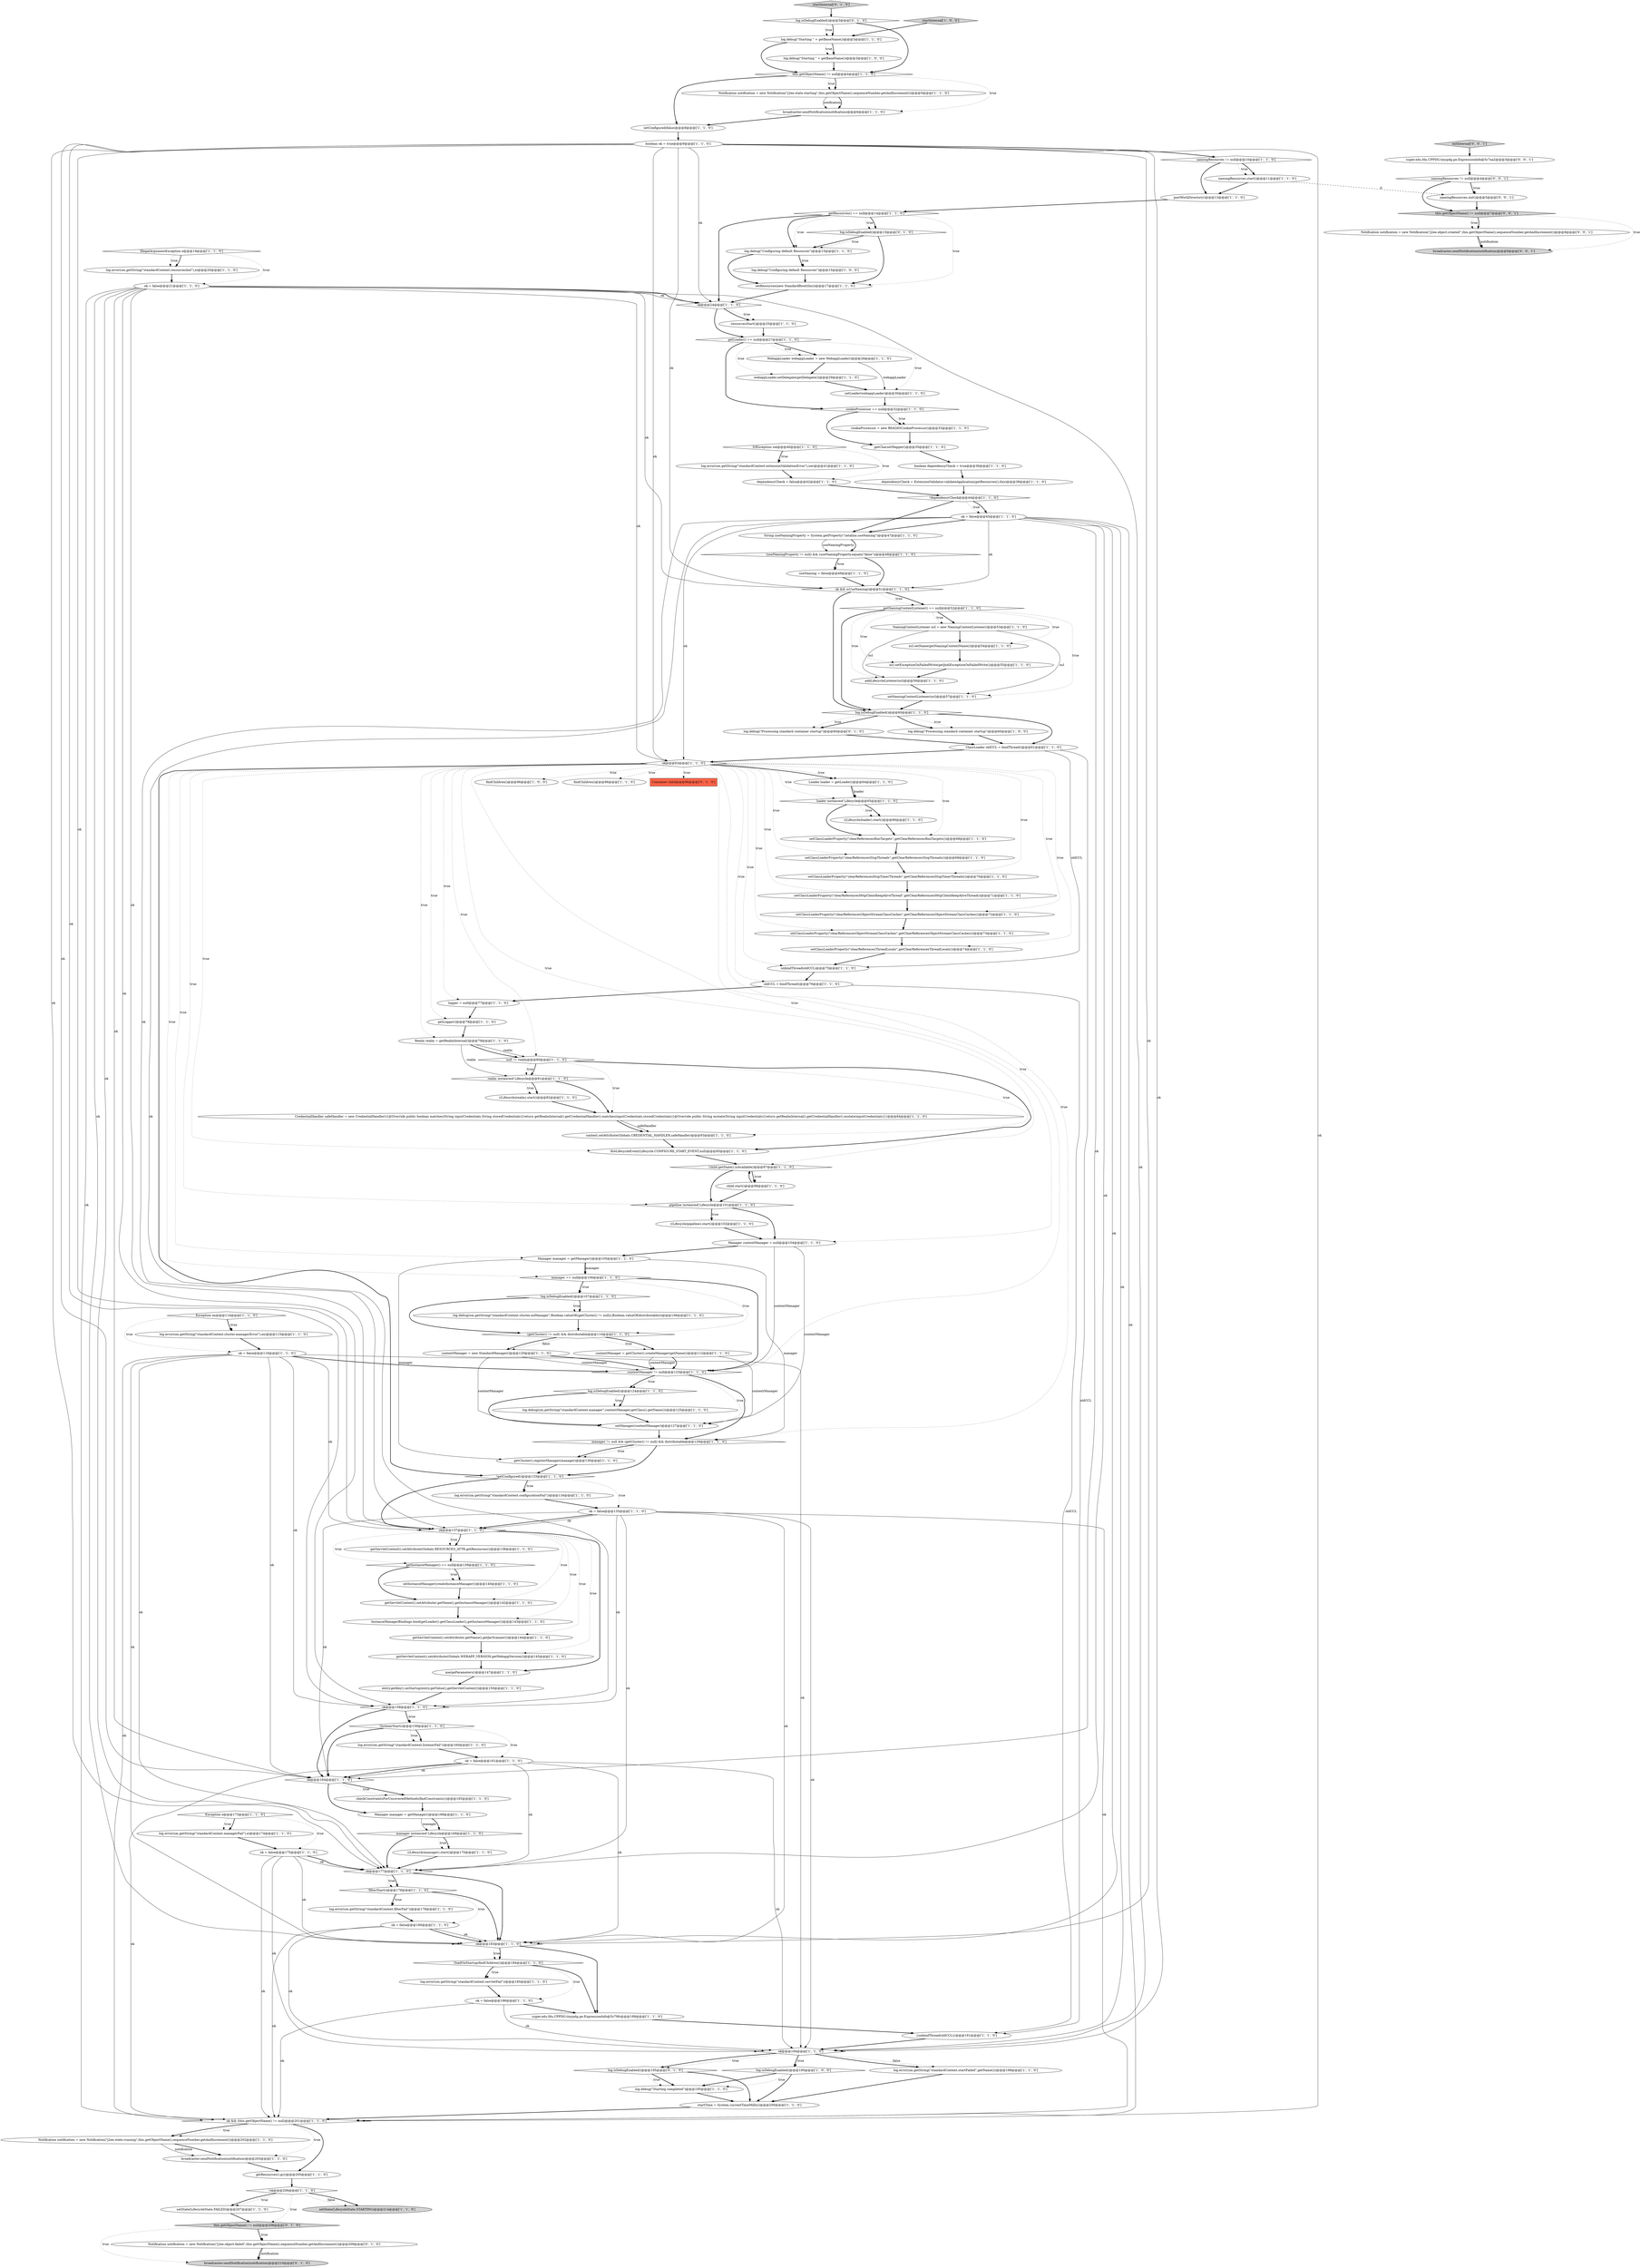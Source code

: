 digraph {
15 [style = filled, label = "((Lifecycle)pipeline).start()@@@102@@@['1', '1', '0']", fillcolor = white, shape = ellipse image = "AAA0AAABBB1BBB"];
137 [style = filled, label = "NamingContextListener ncl = new NamingContextListener()@@@53@@@['1', '1', '0']", fillcolor = white, shape = ellipse image = "AAA0AAABBB1BBB"];
9 [style = filled, label = "!listenerStart()@@@159@@@['1', '1', '0']", fillcolor = white, shape = diamond image = "AAA0AAABBB1BBB"];
48 [style = filled, label = "super.edu.fdu.CPPDG.tinypdg.pe.ExpressionInfo@5c79fc@@@189@@@['1', '1', '0']", fillcolor = white, shape = ellipse image = "AAA0AAABBB1BBB"];
23 [style = filled, label = "cookieProcessor == null@@@32@@@['1', '1', '0']", fillcolor = white, shape = diamond image = "AAA0AAABBB1BBB"];
109 [style = filled, label = "CredentialHandler safeHandler = new CredentialHandler(){@Override public boolean matches(String inputCredentials,String storedCredentials){return getRealmInternal().getCredentialHandler().matches(inputCredentials,storedCredentials)}@Override public String mutate(String inputCredentials){return getRealmInternal().getCredentialHandler().mutate(inputCredentials)}}@@@84@@@['1', '1', '0']", fillcolor = white, shape = ellipse image = "AAA0AAABBB1BBB"];
33 [style = filled, label = "child.start()@@@98@@@['1', '1', '0']", fillcolor = white, shape = ellipse image = "AAA0AAABBB1BBB"];
81 [style = filled, label = "findChildren()@@@96@@@['1', '0', '0']", fillcolor = white, shape = ellipse image = "AAA0AAABBB1BBB"];
21 [style = filled, label = "Manager manager = getManager()@@@105@@@['1', '1', '0']", fillcolor = white, shape = ellipse image = "AAA0AAABBB1BBB"];
82 [style = filled, label = "findChildren()@@@96@@@['1', '1', '0']", fillcolor = white, shape = ellipse image = "AAA0AAABBB1BBB"];
118 [style = filled, label = "getResources() == null@@@14@@@['1', '1', '0']", fillcolor = white, shape = diamond image = "AAA0AAABBB1BBB"];
94 [style = filled, label = "dependencyCheck = false@@@42@@@['1', '1', '0']", fillcolor = white, shape = ellipse image = "AAA0AAABBB1BBB"];
103 [style = filled, label = "ok = false@@@21@@@['1', '1', '0']", fillcolor = white, shape = ellipse image = "AAA0AAABBB1BBB"];
85 [style = filled, label = "checkConstraintsForUncoveredMethods(findConstraints())@@@165@@@['1', '1', '0']", fillcolor = white, shape = ellipse image = "AAA0AAABBB1BBB"];
13 [style = filled, label = "ok = false@@@116@@@['1', '1', '0']", fillcolor = white, shape = ellipse image = "AAA0AAABBB1BBB"];
91 [style = filled, label = "setInstanceManager(createInstanceManager())@@@140@@@['1', '1', '0']", fillcolor = white, shape = ellipse image = "AAA0AAABBB1BBB"];
86 [style = filled, label = "{unbindThread(oldCCL)}@@@191@@@['1', '1', '0']", fillcolor = white, shape = ellipse image = "AAA0AAABBB1BBB"];
136 [style = filled, label = "setClassLoaderProperty(\"clearReferencesHttpClientKeepAliveThread\",getClearReferencesHttpClientKeepAliveThread())@@@71@@@['1', '1', '0']", fillcolor = white, shape = ellipse image = "AAA0AAABBB1BBB"];
89 [style = filled, label = "setState(LifecycleState.FAILED)@@@207@@@['1', '1', '0']", fillcolor = white, shape = ellipse image = "AAA0AAABBB1BBB"];
152 [style = filled, label = "broadcaster.sendNotification(notification)@@@9@@@['0', '0', '1']", fillcolor = lightgray, shape = ellipse image = "AAA0AAABBB3BBB"];
62 [style = filled, label = "!dependencyCheck@@@44@@@['1', '1', '0']", fillcolor = white, shape = diamond image = "AAA0AAABBB1BBB"];
141 [style = filled, label = "broadcaster.sendNotification(notification)@@@210@@@['0', '1', '0']", fillcolor = lightgray, shape = ellipse image = "AAA1AAABBB2BBB"];
92 [style = filled, label = "ncl.setName(getNamingContextName())@@@54@@@['1', '1', '0']", fillcolor = white, shape = ellipse image = "AAA0AAABBB1BBB"];
78 [style = filled, label = "broadcaster.sendNotification(notification)@@@203@@@['1', '1', '0']", fillcolor = white, shape = ellipse image = "AAA0AAABBB1BBB"];
71 [style = filled, label = "log.debug(sm.getString(\"standardContext.cluster.noManager\",Boolean.valueOf((getCluster() != null)),Boolean.valueOf(distributable)))@@@108@@@['1', '1', '0']", fillcolor = white, shape = ellipse image = "AAA0AAABBB1BBB"];
25 [style = filled, label = "((Lifecycle)realm).start()@@@82@@@['1', '1', '0']", fillcolor = white, shape = ellipse image = "AAA0AAABBB1BBB"];
34 [style = filled, label = "Exception ex@@@114@@@['1', '1', '0']", fillcolor = white, shape = diamond image = "AAA0AAABBB1BBB"];
126 [style = filled, label = "log.error(sm.getString(\"standardContext.startFailed\",getName()))@@@198@@@['1', '1', '0']", fillcolor = white, shape = ellipse image = "AAA0AAABBB1BBB"];
30 [style = filled, label = "ok && (this.getObjectName() != null)@@@201@@@['1', '1', '0']", fillcolor = white, shape = diamond image = "AAA0AAABBB1BBB"];
28 [style = filled, label = "getInstanceManager() == null@@@139@@@['1', '1', '0']", fillcolor = white, shape = diamond image = "AAA0AAABBB1BBB"];
39 [style = filled, label = "log.error(sm.getString(\"standardContext.configurationFail\"))@@@134@@@['1', '1', '0']", fillcolor = white, shape = ellipse image = "AAA0AAABBB1BBB"];
147 [style = filled, label = "startInternal['0', '1', '0']", fillcolor = lightgray, shape = diamond image = "AAA0AAABBB2BBB"];
90 [style = filled, label = "setResources(new StandardRoot(this))@@@17@@@['1', '1', '0']", fillcolor = white, shape = ellipse image = "AAA0AAABBB1BBB"];
100 [style = filled, label = "log.debug(\"Configuring default Resources\")@@@15@@@['1', '0', '0']", fillcolor = white, shape = ellipse image = "AAA0AAABBB1BBB"];
125 [style = filled, label = "log.debug(sm.getString(\"standardContext.manager\",contextManager.getClass().getName()))@@@125@@@['1', '1', '0']", fillcolor = white, shape = ellipse image = "AAA0AAABBB1BBB"];
140 [style = filled, label = "this.getObjectName() != null@@@208@@@['0', '1', '0']", fillcolor = lightgray, shape = diamond image = "AAA1AAABBB2BBB"];
84 [style = filled, label = "setState(LifecycleState.STARTING)@@@214@@@['1', '1', '0']", fillcolor = lightgray, shape = ellipse image = "AAA0AAABBB1BBB"];
20 [style = filled, label = "log.error(sm.getString(\"standardContext.extensionValidationError\"),ioe)@@@41@@@['1', '1', '0']", fillcolor = white, shape = ellipse image = "AAA0AAABBB1BBB"];
41 [style = filled, label = "oldCCL = bindThread()@@@76@@@['1', '1', '0']", fillcolor = white, shape = ellipse image = "AAA0AAABBB1BBB"];
57 [style = filled, label = "Notification notification = new Notification(\"j2ee.state.running\",this.getObjectName(),sequenceNumber.getAndIncrement())@@@202@@@['1', '1', '0']", fillcolor = white, shape = ellipse image = "AAA0AAABBB1BBB"];
32 [style = filled, label = "log.debug(\"Processing standard container startup\")@@@60@@@['1', '0', '0']", fillcolor = white, shape = ellipse image = "AAA0AAABBB1BBB"];
74 [style = filled, label = "manager instanceof Lifecycle@@@169@@@['1', '1', '0']", fillcolor = white, shape = diamond image = "AAA0AAABBB1BBB"];
108 [style = filled, label = "mergeParameters()@@@147@@@['1', '1', '0']", fillcolor = white, shape = ellipse image = "AAA0AAABBB1BBB"];
66 [style = filled, label = "entry.getKey().onStartup(entry.getValue(),getServletContext())@@@150@@@['1', '1', '0']", fillcolor = white, shape = ellipse image = "AAA0AAABBB1BBB"];
93 [style = filled, label = "manager == null@@@106@@@['1', '1', '0']", fillcolor = white, shape = diamond image = "AAA0AAABBB1BBB"];
65 [style = filled, label = "boolean dependencyCheck = true@@@36@@@['1', '1', '0']", fillcolor = white, shape = ellipse image = "AAA0AAABBB1BBB"];
50 [style = filled, label = "webappLoader.setDelegate(getDelegate())@@@29@@@['1', '1', '0']", fillcolor = white, shape = ellipse image = "AAA0AAABBB1BBB"];
6 [style = filled, label = "log.isDebugEnabled()@@@107@@@['1', '1', '0']", fillcolor = white, shape = diamond image = "AAA0AAABBB1BBB"];
88 [style = filled, label = "contextManager = new StandardManager()@@@120@@@['1', '1', '0']", fillcolor = white, shape = ellipse image = "AAA0AAABBB1BBB"];
153 [style = filled, label = "super.edu.fdu.CPPDG.tinypdg.pe.ExpressionInfo@5c7aa2@@@3@@@['0', '0', '1']", fillcolor = white, shape = ellipse image = "AAA0AAABBB3BBB"];
80 [style = filled, label = "getCharsetMapper()@@@35@@@['1', '1', '0']", fillcolor = white, shape = ellipse image = "AAA0AAABBB1BBB"];
112 [style = filled, label = "getResources().gc()@@@205@@@['1', '1', '0']", fillcolor = white, shape = ellipse image = "AAA0AAABBB1BBB"];
144 [style = filled, label = "Container child@@@96@@@['0', '1', '0']", fillcolor = tomato, shape = box image = "AAA0AAABBB2BBB"];
3 [style = filled, label = "ok@@@137@@@['1', '1', '0']", fillcolor = white, shape = diamond image = "AAA0AAABBB1BBB"];
10 [style = filled, label = "log.error(sm.getString(\"standardContext.filterFail\"))@@@179@@@['1', '1', '0']", fillcolor = white, shape = ellipse image = "AAA0AAABBB1BBB"];
104 [style = filled, label = "ok@@@158@@@['1', '1', '0']", fillcolor = white, shape = diamond image = "AAA0AAABBB1BBB"];
2 [style = filled, label = "log.error(sm.getString(\"standardContext.resourcesInit\"),e)@@@20@@@['1', '1', '0']", fillcolor = white, shape = ellipse image = "AAA0AAABBB1BBB"];
1 [style = filled, label = "log.error(sm.getString(\"standardContext.cluster.managerError\"),ex)@@@115@@@['1', '1', '0']", fillcolor = white, shape = ellipse image = "AAA0AAABBB1BBB"];
121 [style = filled, label = "ok = false@@@186@@@['1', '1', '0']", fillcolor = white, shape = ellipse image = "AAA0AAABBB1BBB"];
14 [style = filled, label = "getServletContext().setAttribute(Globals.RESOURCES_ATTR,getResources())@@@138@@@['1', '1', '0']", fillcolor = white, shape = ellipse image = "AAA0AAABBB1BBB"];
43 [style = filled, label = "Exception e@@@173@@@['1', '1', '0']", fillcolor = white, shape = diamond image = "AAA0AAABBB1BBB"];
0 [style = filled, label = "IllegalArgumentException e@@@19@@@['1', '1', '0']", fillcolor = white, shape = diamond image = "AAA0AAABBB1BBB"];
31 [style = filled, label = "(getCluster() != null) && distributable@@@110@@@['1', '1', '0']", fillcolor = white, shape = diamond image = "AAA0AAABBB1BBB"];
40 [style = filled, label = "IOException ioe@@@40@@@['1', '1', '0']", fillcolor = white, shape = diamond image = "AAA0AAABBB1BBB"];
5 [style = filled, label = "setManager(contextManager)@@@127@@@['1', '1', '0']", fillcolor = white, shape = ellipse image = "AAA0AAABBB1BBB"];
64 [style = filled, label = "getServletContext().setAttribute(.getName(),getInstanceManager())@@@142@@@['1', '1', '0']", fillcolor = white, shape = ellipse image = "AAA0AAABBB1BBB"];
12 [style = filled, label = "unbindThread(oldCCL)@@@75@@@['1', '1', '0']", fillcolor = white, shape = ellipse image = "AAA0AAABBB1BBB"];
138 [style = filled, label = "ok = false@@@180@@@['1', '1', '0']", fillcolor = white, shape = ellipse image = "AAA0AAABBB1BBB"];
42 [style = filled, label = "useNaming = false@@@49@@@['1', '1', '0']", fillcolor = white, shape = ellipse image = "AAA0AAABBB1BBB"];
49 [style = filled, label = "pipeline instanceof Lifecycle@@@101@@@['1', '1', '0']", fillcolor = white, shape = diamond image = "AAA0AAABBB1BBB"];
76 [style = filled, label = "ncl.setExceptionOnFailedWrite(getJndiExceptionOnFailedWrite())@@@55@@@['1', '1', '0']", fillcolor = white, shape = ellipse image = "AAA0AAABBB1BBB"];
8 [style = filled, label = "setClassLoaderProperty(\"clearReferencesObjectStreamClassCaches\",getClearReferencesObjectStreamClassCaches())@@@72@@@['1', '1', '0']", fillcolor = white, shape = ellipse image = "AAA0AAABBB1BBB"];
132 [style = filled, label = "ok@@@194@@@['1', '1', '0']", fillcolor = white, shape = diamond image = "AAA0AAABBB1BBB"];
4 [style = filled, label = "log.isDebugEnabled()@@@195@@@['1', '0', '0']", fillcolor = white, shape = diamond image = "AAA0AAABBB1BBB"];
35 [style = filled, label = "setClassLoaderProperty(\"clearReferencesRmiTargets\",getClearReferencesRmiTargets())@@@68@@@['1', '1', '0']", fillcolor = white, shape = ellipse image = "AAA0AAABBB1BBB"];
18 [style = filled, label = "log.isDebugEnabled()@@@124@@@['1', '1', '0']", fillcolor = white, shape = diamond image = "AAA0AAABBB1BBB"];
130 [style = filled, label = "boolean ok = true@@@9@@@['1', '1', '0']", fillcolor = white, shape = ellipse image = "AAA0AAABBB1BBB"];
116 [style = filled, label = "log.isDebugEnabled()@@@60@@@['1', '1', '0']", fillcolor = white, shape = diamond image = "AAA0AAABBB1BBB"];
151 [style = filled, label = "Notification notification = new Notification(\"j2ee.object.created\",this.getObjectName(),sequenceNumber.getAndIncrement())@@@8@@@['0', '0', '1']", fillcolor = white, shape = ellipse image = "AAA0AAABBB3BBB"];
58 [style = filled, label = "!ok@@@206@@@['1', '1', '0']", fillcolor = white, shape = diamond image = "AAA0AAABBB1BBB"];
110 [style = filled, label = "ok = false@@@45@@@['1', '1', '0']", fillcolor = white, shape = ellipse image = "AAA0AAABBB1BBB"];
111 [style = filled, label = "ok@@@24@@@['1', '1', '0']", fillcolor = white, shape = diamond image = "AAA0AAABBB1BBB"];
29 [style = filled, label = "log.debug(\"Starting completed\")@@@195@@@['1', '1', '0']", fillcolor = white, shape = ellipse image = "AAA0AAABBB1BBB"];
19 [style = filled, label = "manager != null && (getCluster() != null) && distributable@@@129@@@['1', '1', '0']", fillcolor = white, shape = diamond image = "AAA0AAABBB1BBB"];
124 [style = filled, label = "Manager contextManager = null@@@104@@@['1', '1', '0']", fillcolor = white, shape = ellipse image = "AAA0AAABBB1BBB"];
101 [style = filled, label = "dependencyCheck = ExtensionValidator.validateApplication(getResources(),this)@@@38@@@['1', '1', '0']", fillcolor = white, shape = ellipse image = "AAA0AAABBB1BBB"];
87 [style = filled, label = "ok@@@164@@@['1', '1', '0']", fillcolor = white, shape = diamond image = "AAA0AAABBB1BBB"];
105 [style = filled, label = "context.setAttribute(Globals.CREDENTIAL_HANDLER,safeHandler)@@@93@@@['1', '1', '0']", fillcolor = white, shape = ellipse image = "AAA0AAABBB1BBB"];
38 [style = filled, label = "setConfigured(false)@@@8@@@['1', '1', '0']", fillcolor = white, shape = ellipse image = "AAA0AAABBB1BBB"];
134 [style = filled, label = "setClassLoaderProperty(\"clearReferencesStopThreads\",getClearReferencesStopThreads())@@@69@@@['1', '1', '0']", fillcolor = white, shape = ellipse image = "AAA0AAABBB1BBB"];
37 [style = filled, label = "ok@@@177@@@['1', '1', '0']", fillcolor = white, shape = diamond image = "AAA0AAABBB1BBB"];
68 [style = filled, label = "contextManager = getCluster().createManager(getName())@@@112@@@['1', '1', '0']", fillcolor = white, shape = ellipse image = "AAA0AAABBB1BBB"];
95 [style = filled, label = "resourcesStart()@@@25@@@['1', '1', '0']", fillcolor = white, shape = ellipse image = "AAA0AAABBB1BBB"];
70 [style = filled, label = "log.debug(\"Starting \" + getBaseName())@@@3@@@['1', '0', '0']", fillcolor = white, shape = ellipse image = "AAA0AAABBB1BBB"];
77 [style = filled, label = "ok = false@@@135@@@['1', '1', '0']", fillcolor = white, shape = ellipse image = "AAA0AAABBB1BBB"];
129 [style = filled, label = "this.getObjectName() != null@@@4@@@['1', '1', '0']", fillcolor = white, shape = diamond image = "AAA0AAABBB1BBB"];
69 [style = filled, label = "log.error(sm.getString(\"standardContext.listenerFail\"))@@@160@@@['1', '1', '0']", fillcolor = white, shape = ellipse image = "AAA0AAABBB1BBB"];
149 [style = filled, label = "this.getObjectName() != null@@@7@@@['0', '0', '1']", fillcolor = lightgray, shape = diamond image = "AAA0AAABBB3BBB"];
36 [style = filled, label = "Loader loader = getLoader()@@@64@@@['1', '1', '0']", fillcolor = white, shape = ellipse image = "AAA0AAABBB1BBB"];
27 [style = filled, label = "realm instanceof Lifecycle@@@81@@@['1', '1', '0']", fillcolor = white, shape = diamond image = "AAA0AAABBB1BBB"];
72 [style = filled, label = "!child.getState().isAvailable()@@@97@@@['1', '1', '0']", fillcolor = white, shape = diamond image = "AAA0AAABBB1BBB"];
142 [style = filled, label = "Notification notification = new Notification(\"j2ee.object.failed\",this.getObjectName(),sequenceNumber.getAndIncrement())@@@209@@@['0', '1', '0']", fillcolor = white, shape = ellipse image = "AAA1AAABBB2BBB"];
73 [style = filled, label = "ok@@@183@@@['1', '1', '0']", fillcolor = white, shape = diamond image = "AAA0AAABBB1BBB"];
113 [style = filled, label = "setClassLoaderProperty(\"clearReferencesThreadLocals\",getClearReferencesThreadLocals())@@@74@@@['1', '1', '0']", fillcolor = white, shape = ellipse image = "AAA0AAABBB1BBB"];
117 [style = filled, label = "WebappLoader webappLoader = new WebappLoader()@@@28@@@['1', '1', '0']", fillcolor = white, shape = ellipse image = "AAA0AAABBB1BBB"];
96 [style = filled, label = "!filterStart()@@@178@@@['1', '1', '0']", fillcolor = white, shape = diamond image = "AAA0AAABBB1BBB"];
119 [style = filled, label = "logger = null@@@77@@@['1', '1', '0']", fillcolor = white, shape = ellipse image = "AAA0AAABBB1BBB"];
44 [style = filled, label = "startTime = System.currentTimeMillis()@@@200@@@['1', '1', '0']", fillcolor = white, shape = ellipse image = "AAA0AAABBB1BBB"];
107 [style = filled, label = "!loadOnStartup(findChildren())@@@184@@@['1', '1', '0']", fillcolor = white, shape = diamond image = "AAA0AAABBB1BBB"];
52 [style = filled, label = "getLoader() == null@@@27@@@['1', '1', '0']", fillcolor = white, shape = diamond image = "AAA0AAABBB1BBB"];
54 [style = filled, label = "cookieProcessor = new Rfc6265CookieProcessor()@@@33@@@['1', '1', '0']", fillcolor = white, shape = ellipse image = "AAA0AAABBB1BBB"];
148 [style = filled, label = "namingResources.init()@@@5@@@['0', '0', '1']", fillcolor = white, shape = ellipse image = "AAA0AAABBB3BBB"];
45 [style = filled, label = "getCluster().registerManager(manager)@@@130@@@['1', '1', '0']", fillcolor = white, shape = ellipse image = "AAA0AAABBB1BBB"];
75 [style = filled, label = "setClassLoaderProperty(\"clearReferencesStopTimerThreads\",getClearReferencesStopTimerThreads())@@@70@@@['1', '1', '0']", fillcolor = white, shape = ellipse image = "AAA0AAABBB1BBB"];
24 [style = filled, label = "setClassLoaderProperty(\"clearReferencesObjectStreamClassCaches\",getClearReferencesObjectStreamClassCaches())@@@73@@@['1', '1', '0']", fillcolor = white, shape = ellipse image = "AAA0AAABBB1BBB"];
146 [style = filled, label = "log.isDebugEnabled()@@@15@@@['0', '1', '0']", fillcolor = white, shape = diamond image = "AAA0AAABBB2BBB"];
17 [style = filled, label = "ok = false@@@161@@@['1', '1', '0']", fillcolor = white, shape = ellipse image = "AAA0AAABBB1BBB"];
120 [style = filled, label = "InstanceManagerBindings.bind(getLoader().getClassLoader(),getInstanceManager())@@@143@@@['1', '1', '0']", fillcolor = white, shape = ellipse image = "AAA0AAABBB1BBB"];
22 [style = filled, label = "ok && isUseNaming()@@@51@@@['1', '1', '0']", fillcolor = white, shape = diamond image = "AAA0AAABBB1BBB"];
79 [style = filled, label = "getServletContext().setAttribute(Globals.WEBAPP_VERSION,getWebappVersion())@@@145@@@['1', '1', '0']", fillcolor = white, shape = ellipse image = "AAA0AAABBB1BBB"];
7 [style = filled, label = "!getConfigured()@@@133@@@['1', '1', '0']", fillcolor = white, shape = diamond image = "AAA0AAABBB1BBB"];
46 [style = filled, label = "log.error(sm.getString(\"standardContext.servletFail\"))@@@185@@@['1', '1', '0']", fillcolor = white, shape = ellipse image = "AAA0AAABBB1BBB"];
150 [style = filled, label = "namingResources != null@@@4@@@['0', '0', '1']", fillcolor = white, shape = diamond image = "AAA0AAABBB3BBB"];
135 [style = filled, label = "log.debug(\"Configuring default Resources\")@@@15@@@['1', '1', '0']", fillcolor = white, shape = ellipse image = "AAA0AAABBB1BBB"];
127 [style = filled, label = "log.debug(\"Starting \" + getBaseName())@@@3@@@['1', '1', '0']", fillcolor = white, shape = ellipse image = "AAA0AAABBB1BBB"];
154 [style = filled, label = "initInternal['0', '0', '1']", fillcolor = lightgray, shape = diamond image = "AAA0AAABBB3BBB"];
47 [style = filled, label = "getLogger()@@@78@@@['1', '1', '0']", fillcolor = white, shape = ellipse image = "AAA0AAABBB1BBB"];
128 [style = filled, label = "ok@@@63@@@['1', '1', '0']", fillcolor = white, shape = diamond image = "AAA0AAABBB1BBB"];
106 [style = filled, label = "log.error(sm.getString(\"standardContext.managerFail\"),e)@@@174@@@['1', '1', '0']", fillcolor = white, shape = ellipse image = "AAA0AAABBB1BBB"];
60 [style = filled, label = "setLoader(webappLoader)@@@30@@@['1', '1', '0']", fillcolor = white, shape = ellipse image = "AAA0AAABBB1BBB"];
102 [style = filled, label = "broadcaster.sendNotification(notification)@@@6@@@['1', '1', '0']", fillcolor = white, shape = ellipse image = "AAA0AAABBB1BBB"];
97 [style = filled, label = "loader instanceof Lifecycle@@@65@@@['1', '1', '0']", fillcolor = white, shape = diamond image = "AAA0AAABBB1BBB"];
16 [style = filled, label = "Manager manager = getManager()@@@168@@@['1', '1', '0']", fillcolor = white, shape = ellipse image = "AAA0AAABBB1BBB"];
145 [style = filled, label = "log.debug(\"Processing standard container startup\")@@@60@@@['0', '1', '0']", fillcolor = white, shape = ellipse image = "AAA0AAABBB2BBB"];
143 [style = filled, label = "log.isDebugEnabled()@@@195@@@['0', '1', '0']", fillcolor = white, shape = diamond image = "AAA0AAABBB2BBB"];
63 [style = filled, label = "((Lifecycle)loader).start()@@@66@@@['1', '1', '0']", fillcolor = white, shape = ellipse image = "AAA0AAABBB1BBB"];
26 [style = filled, label = "contextManager != null@@@123@@@['1', '1', '0']", fillcolor = white, shape = diamond image = "AAA0AAABBB1BBB"];
61 [style = filled, label = "setNamingContextListener(ncl)@@@57@@@['1', '1', '0']", fillcolor = white, shape = ellipse image = "AAA0AAABBB1BBB"];
11 [style = filled, label = "ClassLoader oldCCL = bindThread()@@@61@@@['1', '1', '0']", fillcolor = white, shape = ellipse image = "AAA0AAABBB1BBB"];
123 [style = filled, label = "(useNamingProperty != null) && (useNamingProperty.equals(\"false\"))@@@48@@@['1', '1', '0']", fillcolor = white, shape = diamond image = "AAA0AAABBB1BBB"];
98 [style = filled, label = "startInternal['1', '0', '0']", fillcolor = lightgray, shape = diamond image = "AAA0AAABBB1BBB"];
83 [style = filled, label = "ok = false@@@175@@@['1', '1', '0']", fillcolor = white, shape = ellipse image = "AAA0AAABBB1BBB"];
53 [style = filled, label = "String useNamingProperty = System.getProperty(\"catalina.useNaming\")@@@47@@@['1', '1', '0']", fillcolor = white, shape = ellipse image = "AAA0AAABBB1BBB"];
114 [style = filled, label = "Notification notification = new Notification(\"j2ee.state.starting\",this.getObjectName(),sequenceNumber.getAndIncrement())@@@5@@@['1', '1', '0']", fillcolor = white, shape = ellipse image = "AAA0AAABBB1BBB"];
131 [style = filled, label = "namingResources != null@@@10@@@['1', '1', '0']", fillcolor = white, shape = diamond image = "AAA0AAABBB1BBB"];
67 [style = filled, label = "null != realm@@@80@@@['1', '1', '0']", fillcolor = white, shape = diamond image = "AAA0AAABBB1BBB"];
115 [style = filled, label = "Realm realm = getRealmInternal()@@@79@@@['1', '1', '0']", fillcolor = white, shape = ellipse image = "AAA0AAABBB1BBB"];
51 [style = filled, label = "fireLifecycleEvent(Lifecycle.CONFIGURE_START_EVENT,null)@@@95@@@['1', '1', '0']", fillcolor = white, shape = ellipse image = "AAA0AAABBB1BBB"];
56 [style = filled, label = "((Lifecycle)manager).start()@@@170@@@['1', '1', '0']", fillcolor = white, shape = ellipse image = "AAA0AAABBB1BBB"];
55 [style = filled, label = "getServletContext().setAttribute(.getName(),getJarScanner())@@@144@@@['1', '1', '0']", fillcolor = white, shape = ellipse image = "AAA0AAABBB1BBB"];
59 [style = filled, label = "getNamingContextListener() == null@@@52@@@['1', '1', '0']", fillcolor = white, shape = diamond image = "AAA0AAABBB1BBB"];
122 [style = filled, label = "namingResources.start()@@@11@@@['1', '1', '0']", fillcolor = white, shape = ellipse image = "AAA0AAABBB1BBB"];
133 [style = filled, label = "addLifecycleListener(ncl)@@@56@@@['1', '1', '0']", fillcolor = white, shape = ellipse image = "AAA0AAABBB1BBB"];
139 [style = filled, label = "log.isDebugEnabled()@@@3@@@['0', '1', '0']", fillcolor = white, shape = diamond image = "AAA0AAABBB2BBB"];
99 [style = filled, label = "postWorkDirectory()@@@13@@@['1', '1', '0']", fillcolor = white, shape = ellipse image = "AAA0AAABBB1BBB"];
18->125 [style = dotted, label="true"];
31->68 [style = dotted, label="true"];
52->117 [style = bold, label=""];
31->88 [style = dotted, label="false"];
96->73 [style = bold, label=""];
95->52 [style = bold, label=""];
153->150 [style = bold, label=""];
128->136 [style = dotted, label="true"];
149->151 [style = bold, label=""];
28->64 [style = bold, label=""];
127->70 [style = bold, label=""];
44->30 [style = bold, label=""];
133->61 [style = bold, label=""];
21->93 [style = solid, label="manager"];
135->90 [style = bold, label=""];
110->53 [style = bold, label=""];
43->106 [style = bold, label=""];
142->141 [style = solid, label="notification"];
19->7 [style = bold, label=""];
77->132 [style = solid, label="ok"];
98->127 [style = bold, label=""];
77->30 [style = solid, label="ok"];
83->37 [style = solid, label="ok"];
121->48 [style = bold, label=""];
128->134 [style = dotted, label="true"];
15->124 [style = bold, label=""];
30->57 [style = dotted, label="true"];
87->16 [style = bold, label=""];
87->85 [style = bold, label=""];
34->13 [style = dotted, label="true"];
88->5 [style = solid, label="contextManager"];
30->57 [style = bold, label=""];
121->132 [style = solid, label="ok"];
107->48 [style = bold, label=""];
77->104 [style = solid, label="ok"];
107->46 [style = dotted, label="true"];
12->41 [style = bold, label=""];
103->111 [style = solid, label="ok"];
108->66 [style = bold, label=""];
39->77 [style = bold, label=""];
129->102 [style = dotted, label="true"];
154->153 [style = bold, label=""];
142->141 [style = bold, label=""];
33->49 [style = bold, label=""];
112->58 [style = bold, label=""];
130->128 [style = solid, label="ok"];
146->135 [style = bold, label=""];
140->142 [style = dotted, label="true"];
67->109 [style = dotted, label="true"];
110->128 [style = solid, label="ok"];
96->10 [style = bold, label=""];
111->52 [style = bold, label=""];
132->126 [style = dotted, label="false"];
138->30 [style = solid, label="ok"];
110->22 [style = solid, label="ok"];
116->11 [style = bold, label=""];
71->31 [style = bold, label=""];
46->121 [style = bold, label=""];
68->26 [style = bold, label=""];
78->112 [style = bold, label=""];
22->59 [style = bold, label=""];
6->31 [style = bold, label=""];
103->73 [style = solid, label="ok"];
74->56 [style = dotted, label="true"];
128->51 [style = dotted, label="true"];
105->51 [style = bold, label=""];
115->27 [style = solid, label="realm"];
9->69 [style = bold, label=""];
107->121 [style = dotted, label="true"];
143->44 [style = bold, label=""];
30->112 [style = bold, label=""];
59->137 [style = bold, label=""];
18->125 [style = bold, label=""];
52->50 [style = dotted, label="true"];
143->29 [style = bold, label=""];
43->83 [style = dotted, label="true"];
10->138 [style = bold, label=""];
103->104 [style = solid, label="ok"];
113->12 [style = bold, label=""];
137->61 [style = solid, label="ncl"];
67->51 [style = bold, label=""];
114->102 [style = solid, label="notification"];
45->7 [style = bold, label=""];
119->47 [style = bold, label=""];
130->73 [style = solid, label="ok"];
7->77 [style = dotted, label="true"];
0->2 [style = bold, label=""];
29->44 [style = bold, label=""];
134->75 [style = bold, label=""];
13->87 [style = solid, label="ok"];
27->109 [style = bold, label=""];
102->38 [style = bold, label=""];
34->1 [style = bold, label=""];
128->144 [style = dotted, label="true"];
58->140 [style = dotted, label="true"];
13->30 [style = solid, label="ok"];
135->100 [style = dotted, label="true"];
9->87 [style = bold, label=""];
67->27 [style = dotted, label="true"];
55->79 [style = bold, label=""];
128->8 [style = dotted, label="true"];
62->53 [style = bold, label=""];
77->3 [style = bold, label=""];
109->105 [style = solid, label="safeHandler"];
110->3 [style = solid, label="ok"];
77->87 [style = solid, label="ok"];
128->115 [style = dotted, label="true"];
63->35 [style = bold, label=""];
74->56 [style = bold, label=""];
130->30 [style = solid, label="ok"];
107->46 [style = bold, label=""];
96->138 [style = dotted, label="true"];
11->86 [style = solid, label="oldCCL"];
132->143 [style = dotted, label="true"];
130->104 [style = solid, label="ok"];
59->76 [style = dotted, label="true"];
23->54 [style = dotted, label="true"];
53->123 [style = bold, label=""];
37->96 [style = dotted, label="true"];
13->26 [style = bold, label=""];
101->62 [style = bold, label=""];
116->32 [style = bold, label=""];
30->78 [style = dotted, label="true"];
58->84 [style = bold, label=""];
128->93 [style = dotted, label="true"];
103->22 [style = solid, label="ok"];
62->110 [style = bold, label=""];
32->11 [style = bold, label=""];
31->68 [style = bold, label=""];
123->22 [style = bold, label=""];
17->87 [style = bold, label=""];
50->60 [style = bold, label=""];
56->37 [style = bold, label=""];
0->103 [style = dotted, label="true"];
3->120 [style = dotted, label="true"];
130->3 [style = solid, label="ok"];
54->80 [style = bold, label=""];
126->44 [style = bold, label=""];
42->22 [style = bold, label=""];
0->2 [style = dotted, label="true"];
132->4 [style = dotted, label="true"];
131->99 [style = bold, label=""];
17->30 [style = solid, label="ok"];
92->76 [style = bold, label=""];
11->12 [style = solid, label="oldCCL"];
16->74 [style = solid, label="manager"];
128->12 [style = dotted, label="true"];
128->35 [style = dotted, label="true"];
128->41 [style = dotted, label="true"];
97->63 [style = dotted, label="true"];
9->17 [style = dotted, label="true"];
148->149 [style = bold, label=""];
111->95 [style = dotted, label="true"];
138->73 [style = solid, label="ok"];
128->36 [style = bold, label=""];
132->4 [style = bold, label=""];
128->119 [style = dotted, label="true"];
111->95 [style = bold, label=""];
94->62 [style = bold, label=""];
104->9 [style = bold, label=""];
146->90 [style = bold, label=""];
139->127 [style = bold, label=""];
19->45 [style = dotted, label="true"];
73->107 [style = dotted, label="true"];
149->152 [style = dotted, label="true"];
58->89 [style = dotted, label="true"];
3->28 [style = dotted, label="true"];
77->73 [style = solid, label="ok"];
128->75 [style = dotted, label="true"];
93->31 [style = dotted, label="true"];
139->129 [style = bold, label=""];
93->6 [style = bold, label=""];
83->37 [style = bold, label=""];
118->146 [style = dotted, label="true"];
128->72 [style = dotted, label="true"];
36->97 [style = bold, label=""];
118->146 [style = bold, label=""];
96->10 [style = dotted, label="true"];
151->152 [style = solid, label="notification"];
57->78 [style = solid, label="notification"];
97->63 [style = bold, label=""];
121->30 [style = solid, label="ok"];
52->117 [style = dotted, label="true"];
34->1 [style = dotted, label="true"];
124->26 [style = solid, label="contextManager"];
51->72 [style = bold, label=""];
4->44 [style = bold, label=""];
41->86 [style = solid, label="oldCCL"];
143->29 [style = dotted, label="true"];
109->105 [style = bold, label=""];
49->15 [style = bold, label=""];
16->74 [style = bold, label=""];
73->107 [style = bold, label=""];
88->26 [style = solid, label="contextManager"];
28->91 [style = dotted, label="true"];
128->19 [style = dotted, label="true"];
3->108 [style = bold, label=""];
120->55 [style = bold, label=""];
14->28 [style = bold, label=""];
33->72 [style = bold, label=""];
40->20 [style = dotted, label="true"];
80->65 [style = bold, label=""];
43->106 [style = dotted, label="true"];
59->92 [style = dotted, label="true"];
87->85 [style = dotted, label="true"];
149->151 [style = dotted, label="true"];
28->91 [style = bold, label=""];
69->17 [style = bold, label=""];
21->45 [style = solid, label="manager"];
52->60 [style = dotted, label="true"];
130->111 [style = solid, label="ok"];
52->23 [style = bold, label=""];
131->122 [style = dotted, label="true"];
128->24 [style = dotted, label="true"];
3->14 [style = bold, label=""];
72->33 [style = bold, label=""];
27->25 [style = bold, label=""];
74->37 [style = bold, label=""];
110->73 [style = solid, label="ok"];
79->108 [style = bold, label=""];
31->88 [style = bold, label=""];
36->97 [style = solid, label="loader"];
118->90 [style = dotted, label="true"];
115->67 [style = bold, label=""];
83->132 [style = solid, label="ok"];
110->87 [style = solid, label="ok"];
131->122 [style = bold, label=""];
20->94 [style = bold, label=""];
138->73 [style = bold, label=""];
26->5 [style = dotted, label="true"];
146->135 [style = dotted, label="true"];
127->70 [style = dotted, label="true"];
128->7 [style = bold, label=""];
129->38 [style = bold, label=""];
27->25 [style = dotted, label="true"];
128->82 [style = dotted, label="true"];
117->50 [style = bold, label=""];
130->22 [style = solid, label="ok"];
13->73 [style = solid, label="ok"];
5->19 [style = bold, label=""];
140->141 [style = dotted, label="true"];
22->59 [style = dotted, label="true"];
22->116 [style = bold, label=""];
128->26 [style = dotted, label="true"];
138->132 [style = solid, label="ok"];
59->137 [style = dotted, label="true"];
103->3 [style = solid, label="ok"];
58->89 [style = bold, label=""];
130->87 [style = solid, label="ok"];
40->94 [style = dotted, label="true"];
19->45 [style = bold, label=""];
59->116 [style = bold, label=""];
128->97 [style = dotted, label="true"];
67->105 [style = dotted, label="true"];
110->104 [style = solid, label="ok"];
66->104 [style = bold, label=""];
49->15 [style = dotted, label="true"];
6->71 [style = dotted, label="true"];
150->148 [style = dotted, label="true"];
130->131 [style = bold, label=""];
4->29 [style = dotted, label="true"];
24->113 [style = bold, label=""];
97->35 [style = bold, label=""];
128->21 [style = dotted, label="true"];
11->128 [style = bold, label=""];
99->118 [style = bold, label=""];
86->132 [style = bold, label=""];
145->11 [style = bold, label=""];
35->134 [style = bold, label=""];
3->14 [style = dotted, label="true"];
21->93 [style = bold, label=""];
26->18 [style = dotted, label="true"];
118->135 [style = bold, label=""];
77->3 [style = solid, label="ok"];
93->6 [style = dotted, label="true"];
128->67 [style = dotted, label="true"];
57->78 [style = bold, label=""];
41->119 [style = bold, label=""];
73->48 [style = bold, label=""];
40->20 [style = bold, label=""];
17->132 [style = solid, label="ok"];
89->140 [style = bold, label=""];
53->123 [style = solid, label="useNamingProperty"];
62->110 [style = dotted, label="true"];
85->16 [style = bold, label=""];
110->30 [style = solid, label="ok"];
118->111 [style = bold, label=""];
68->5 [style = solid, label="contextManager"];
136->8 [style = bold, label=""];
150->148 [style = bold, label=""];
125->5 [style = bold, label=""];
64->120 [style = bold, label=""];
72->49 [style = bold, label=""];
139->127 [style = dotted, label="true"];
130->132 [style = solid, label="ok"];
61->116 [style = bold, label=""];
70->129 [style = bold, label=""];
116->145 [style = bold, label=""];
103->37 [style = solid, label="ok"];
21->19 [style = solid, label="manager"];
68->26 [style = solid, label="contextManager"];
103->128 [style = solid, label="ok"];
13->3 [style = solid, label="ok"];
17->87 [style = solid, label="ok"];
47->115 [style = bold, label=""];
116->145 [style = dotted, label="true"];
77->37 [style = solid, label="ok"];
26->18 [style = bold, label=""];
90->111 [style = bold, label=""];
140->142 [style = bold, label=""];
23->80 [style = bold, label=""];
129->114 [style = bold, label=""];
128->47 [style = dotted, label="true"];
75->136 [style = bold, label=""];
118->135 [style = dotted, label="true"];
123->42 [style = dotted, label="true"];
115->67 [style = solid, label="realm"];
25->109 [style = bold, label=""];
23->54 [style = bold, label=""];
3->55 [style = dotted, label="true"];
128->81 [style = dotted, label="true"];
26->19 [style = bold, label=""];
91->64 [style = bold, label=""];
13->132 [style = solid, label="ok"];
7->39 [style = bold, label=""];
110->132 [style = solid, label="ok"];
103->111 [style = bold, label=""];
128->113 [style = dotted, label="true"];
37->73 [style = bold, label=""];
124->21 [style = bold, label=""];
114->102 [style = bold, label=""];
130->37 [style = solid, label="ok"];
17->37 [style = solid, label="ok"];
151->152 [style = bold, label=""];
123->42 [style = bold, label=""];
3->79 [style = dotted, label="true"];
83->30 [style = solid, label="ok"];
1->13 [style = bold, label=""];
3->64 [style = dotted, label="true"];
117->60 [style = solid, label="webappLoader"];
48->86 [style = bold, label=""];
103->132 [style = solid, label="ok"];
103->30 [style = solid, label="ok"];
72->33 [style = dotted, label="true"];
116->32 [style = dotted, label="true"];
122->148 [style = dashed, label="0"];
2->103 [style = bold, label=""];
65->101 [style = bold, label=""];
67->27 [style = bold, label=""];
104->9 [style = dotted, label="true"];
137->92 [style = bold, label=""];
88->26 [style = bold, label=""];
7->3 [style = bold, label=""];
106->83 [style = bold, label=""];
124->5 [style = solid, label="contextManager"];
7->39 [style = dotted, label="true"];
9->69 [style = dotted, label="true"];
13->104 [style = solid, label="ok"];
8->24 [style = bold, label=""];
127->129 [style = bold, label=""];
6->71 [style = bold, label=""];
17->73 [style = solid, label="ok"];
132->143 [style = bold, label=""];
38->130 [style = bold, label=""];
132->126 [style = bold, label=""];
58->84 [style = dotted, label="false"];
37->96 [style = bold, label=""];
104->87 [style = bold, label=""];
93->26 [style = bold, label=""];
128->124 [style = dotted, label="true"];
60->23 [style = bold, label=""];
128->49 [style = dotted, label="true"];
18->5 [style = bold, label=""];
100->90 [style = bold, label=""];
49->124 [style = bold, label=""];
128->36 [style = dotted, label="true"];
59->61 [style = dotted, label="true"];
76->133 [style = bold, label=""];
122->99 [style = bold, label=""];
83->73 [style = solid, label="ok"];
13->37 [style = solid, label="ok"];
103->87 [style = solid, label="ok"];
59->133 [style = dotted, label="true"];
129->114 [style = dotted, label="true"];
110->37 [style = solid, label="ok"];
150->149 [style = bold, label=""];
135->100 [style = bold, label=""];
147->139 [style = bold, label=""];
137->133 [style = solid, label="ncl"];
4->29 [style = bold, label=""];
}
